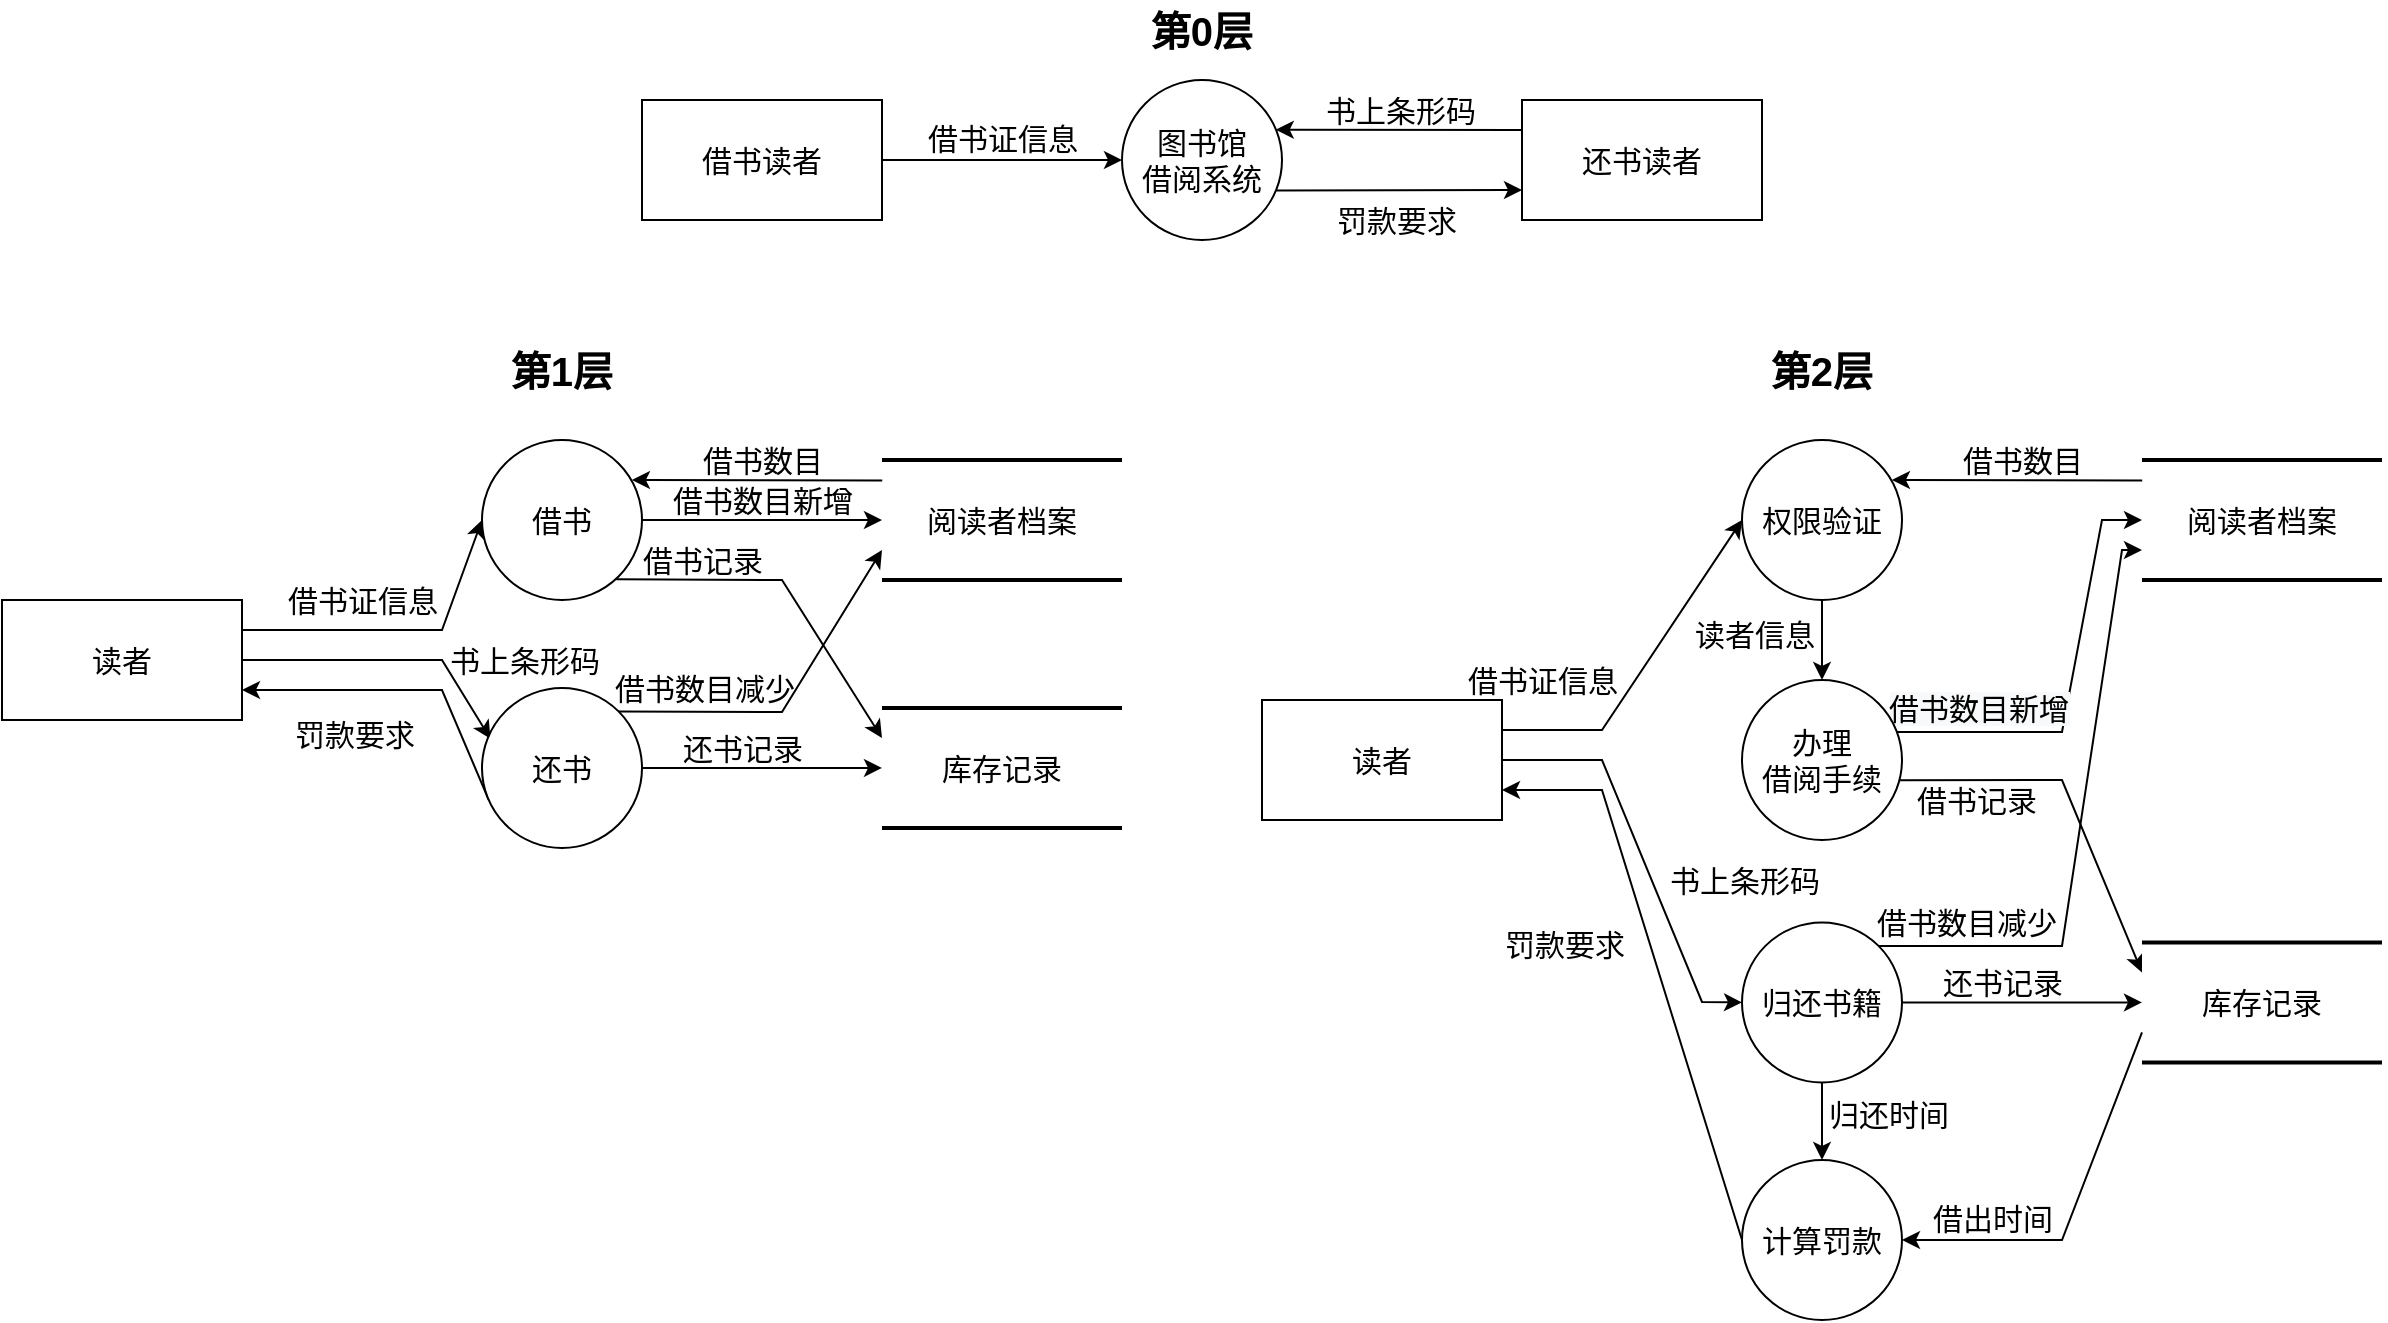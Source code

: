 <mxfile version="16.5.6" type="device"><diagram id="EHgHjE2pTn4GuwILcVln" name="第 1 页"><mxGraphModel dx="2012" dy="655" grid="1" gridSize="10" guides="1" tooltips="1" connect="1" arrows="1" fold="1" page="1" pageScale="1" pageWidth="827" pageHeight="1169" math="0" shadow="0"><root><mxCell id="0"/><mxCell id="1" parent="0"/><mxCell id="_aEw8khCaF9YK1pMuQqq-6" style="rounded=0;orthogonalLoop=1;jettySize=auto;html=1;exitX=1;exitY=0.25;exitDx=0;exitDy=0;entryX=0;entryY=0.5;entryDx=0;entryDy=0;fontSize=15;" parent="1" source="_aEw8khCaF9YK1pMuQqq-1" target="_aEw8khCaF9YK1pMuQqq-3" edge="1"><mxGeometry relative="1" as="geometry"><Array as="points"><mxPoint x="20" y="345"/></Array></mxGeometry></mxCell><mxCell id="_aEw8khCaF9YK1pMuQqq-8" value="借书证信息" style="edgeLabel;html=1;align=center;verticalAlign=middle;resizable=0;points=[];fontSize=15;labelBackgroundColor=none;" parent="_aEw8khCaF9YK1pMuQqq-6" vertex="1" connectable="0"><mxGeometry x="-0.13" y="1" relative="1" as="geometry"><mxPoint x="-9" y="-14" as="offset"/></mxGeometry></mxCell><mxCell id="KHql2UkQKcCQiTMLI36T-6" value="借书证信息" style="edgeLabel;html=1;align=center;verticalAlign=middle;resizable=0;points=[];fontSize=15;labelBackgroundColor=none;" vertex="1" connectable="0" parent="_aEw8khCaF9YK1pMuQqq-6"><mxGeometry x="-0.13" y="1" relative="1" as="geometry"><mxPoint x="581" y="26" as="offset"/></mxGeometry></mxCell><mxCell id="_aEw8khCaF9YK1pMuQqq-1" value="读者" style="rounded=0;whiteSpace=wrap;html=1;fontSize=15;" parent="1" vertex="1"><mxGeometry x="-200" y="330" width="120" height="60" as="geometry"/></mxCell><mxCell id="_aEw8khCaF9YK1pMuQqq-36" style="edgeStyle=none;rounded=0;orthogonalLoop=1;jettySize=auto;html=1;exitX=1;exitY=0.5;exitDx=0;exitDy=0;entryX=0.053;entryY=0.318;entryDx=0;entryDy=0;labelBackgroundColor=none;fontSize=15;strokeColor=#000000;strokeWidth=1;entryPerimeter=0;" parent="1" source="_aEw8khCaF9YK1pMuQqq-1" target="_aEw8khCaF9YK1pMuQqq-25" edge="1"><mxGeometry relative="1" as="geometry"><Array as="points"><mxPoint x="20" y="360"/></Array></mxGeometry></mxCell><mxCell id="_aEw8khCaF9YK1pMuQqq-37" value="书上条形码" style="edgeLabel;html=1;align=center;verticalAlign=middle;resizable=0;points=[];fontSize=15;labelBackgroundColor=none;" parent="_aEw8khCaF9YK1pMuQqq-36" vertex="1" connectable="0"><mxGeometry x="-0.271" y="1" relative="1" as="geometry"><mxPoint x="87" y="1" as="offset"/></mxGeometry></mxCell><mxCell id="KHql2UkQKcCQiTMLI36T-10" value="书上条形码" style="edgeLabel;html=1;align=center;verticalAlign=middle;resizable=0;points=[];fontSize=15;labelBackgroundColor=none;" vertex="1" connectable="0" parent="_aEw8khCaF9YK1pMuQqq-36"><mxGeometry x="-0.271" y="1" relative="1" as="geometry"><mxPoint x="697" y="111" as="offset"/></mxGeometry></mxCell><mxCell id="_aEw8khCaF9YK1pMuQqq-24" value="借书数目新增" style="edgeStyle=none;rounded=0;orthogonalLoop=1;jettySize=auto;html=1;exitX=1;exitY=0.5;exitDx=0;exitDy=0;entryX=0;entryY=0.5;entryDx=0;entryDy=0;fontSize=15;strokeColor=#000000;strokeWidth=1;labelBackgroundColor=none;" parent="1" source="_aEw8khCaF9YK1pMuQqq-3" target="_aEw8khCaF9YK1pMuQqq-13" edge="1"><mxGeometry y="10" relative="1" as="geometry"><mxPoint as="offset"/></mxGeometry></mxCell><mxCell id="_aEw8khCaF9YK1pMuQqq-30" style="edgeStyle=none;rounded=0;orthogonalLoop=1;jettySize=auto;html=1;exitX=0.839;exitY=0.87;exitDx=0;exitDy=0;entryX=0;entryY=0.25;entryDx=0;entryDy=0;labelBackgroundColor=none;fontSize=15;strokeColor=#000000;strokeWidth=1;exitPerimeter=0;" parent="1" source="_aEw8khCaF9YK1pMuQqq-3" target="_aEw8khCaF9YK1pMuQqq-27" edge="1"><mxGeometry relative="1" as="geometry"><Array as="points"><mxPoint x="190" y="320"/></Array></mxGeometry></mxCell><mxCell id="_aEw8khCaF9YK1pMuQqq-31" value="借书记录" style="edgeLabel;html=1;align=center;verticalAlign=middle;resizable=0;points=[];fontSize=15;labelBackgroundColor=none;" parent="_aEw8khCaF9YK1pMuQqq-30" vertex="1" connectable="0"><mxGeometry x="-0.179" y="2" relative="1" as="geometry"><mxPoint x="-30" y="-8" as="offset"/></mxGeometry></mxCell><mxCell id="_aEw8khCaF9YK1pMuQqq-3" value="借书" style="ellipse;whiteSpace=wrap;html=1;aspect=fixed;fontSize=15;" parent="1" vertex="1"><mxGeometry x="40" y="250" width="80" height="80" as="geometry"/></mxCell><mxCell id="_aEw8khCaF9YK1pMuQqq-18" value="" style="group" parent="1" vertex="1" connectable="0"><mxGeometry x="240" y="260" width="120" height="60" as="geometry"/></mxCell><mxCell id="_aEw8khCaF9YK1pMuQqq-13" value="阅读者档案" style="rounded=0;whiteSpace=wrap;html=1;fontSize=15;strokeWidth=1;strokeColor=none;" parent="_aEw8khCaF9YK1pMuQqq-18" vertex="1"><mxGeometry width="120" height="60" as="geometry"/></mxCell><mxCell id="_aEw8khCaF9YK1pMuQqq-16" value="" style="endArrow=none;html=1;rounded=0;fontSize=15;strokeColor=#000000;strokeWidth=2;exitX=0;exitY=1;exitDx=0;exitDy=0;entryX=1;entryY=1;entryDx=0;entryDy=0;" parent="_aEw8khCaF9YK1pMuQqq-18" source="_aEw8khCaF9YK1pMuQqq-13" target="_aEw8khCaF9YK1pMuQqq-13" edge="1"><mxGeometry width="50" height="50" relative="1" as="geometry"><mxPoint x="30" y="50" as="sourcePoint"/><mxPoint x="80" as="targetPoint"/></mxGeometry></mxCell><mxCell id="_aEw8khCaF9YK1pMuQqq-17" value="" style="endArrow=none;html=1;rounded=0;fontSize=15;strokeColor=#000000;strokeWidth=2;exitX=0;exitY=0;exitDx=0;exitDy=0;entryX=1;entryY=0;entryDx=0;entryDy=0;" parent="_aEw8khCaF9YK1pMuQqq-18" source="_aEw8khCaF9YK1pMuQqq-13" target="_aEw8khCaF9YK1pMuQqq-13" edge="1"><mxGeometry width="50" height="50" relative="1" as="geometry"><mxPoint y="-0.33" as="sourcePoint"/><mxPoint x="110" y="-40" as="targetPoint"/></mxGeometry></mxCell><mxCell id="_aEw8khCaF9YK1pMuQqq-23" value="借书数目" style="edgeStyle=none;rounded=0;orthogonalLoop=1;jettySize=auto;html=1;exitX=0.001;exitY=0.17;exitDx=0;exitDy=0;fontSize=15;strokeColor=#000000;strokeWidth=1;labelBackgroundColor=none;exitPerimeter=0;entryX=0.937;entryY=0.25;entryDx=0;entryDy=0;entryPerimeter=0;" parent="1" source="_aEw8khCaF9YK1pMuQqq-13" target="_aEw8khCaF9YK1pMuQqq-3" edge="1"><mxGeometry x="-0.039" y="-10" relative="1" as="geometry"><mxPoint x="130" y="270" as="targetPoint"/><mxPoint as="offset"/></mxGeometry></mxCell><mxCell id="_aEw8khCaF9YK1pMuQqq-32" value="还书记录" style="edgeStyle=none;rounded=0;orthogonalLoop=1;jettySize=auto;html=1;exitX=1;exitY=0.5;exitDx=0;exitDy=0;entryX=0;entryY=0.5;entryDx=0;entryDy=0;labelBackgroundColor=none;fontSize=15;strokeColor=#000000;strokeWidth=1;" parent="1" source="_aEw8khCaF9YK1pMuQqq-25" target="_aEw8khCaF9YK1pMuQqq-27" edge="1"><mxGeometry x="-0.167" y="10" relative="1" as="geometry"><mxPoint as="offset"/></mxGeometry></mxCell><mxCell id="_aEw8khCaF9YK1pMuQqq-33" style="edgeStyle=none;rounded=0;orthogonalLoop=1;jettySize=auto;html=1;exitX=1;exitY=0;exitDx=0;exitDy=0;entryX=0;entryY=0.75;entryDx=0;entryDy=0;labelBackgroundColor=none;fontSize=15;strokeColor=#000000;strokeWidth=1;" parent="1" source="_aEw8khCaF9YK1pMuQqq-25" target="_aEw8khCaF9YK1pMuQqq-13" edge="1"><mxGeometry relative="1" as="geometry"><Array as="points"><mxPoint x="190" y="386"/></Array></mxGeometry></mxCell><mxCell id="_aEw8khCaF9YK1pMuQqq-35" value="借书数目减少" style="edgeLabel;html=1;align=center;verticalAlign=middle;resizable=0;points=[];fontSize=15;labelBackgroundColor=none;" parent="_aEw8khCaF9YK1pMuQqq-33" vertex="1" connectable="0"><mxGeometry x="-0.795" y="2" relative="1" as="geometry"><mxPoint x="24" y="-10" as="offset"/></mxGeometry></mxCell><mxCell id="_aEw8khCaF9YK1pMuQqq-38" style="edgeStyle=none;rounded=0;orthogonalLoop=1;jettySize=auto;html=1;exitX=0.042;exitY=0.699;exitDx=0;exitDy=0;entryX=1;entryY=0.75;entryDx=0;entryDy=0;labelBackgroundColor=none;fontSize=15;strokeColor=#000000;strokeWidth=1;exitPerimeter=0;" parent="1" source="_aEw8khCaF9YK1pMuQqq-25" target="_aEw8khCaF9YK1pMuQqq-1" edge="1"><mxGeometry relative="1" as="geometry"><Array as="points"><mxPoint x="20" y="375"/></Array></mxGeometry></mxCell><mxCell id="_aEw8khCaF9YK1pMuQqq-39" value="罚款要求" style="edgeLabel;html=1;align=center;verticalAlign=middle;resizable=0;points=[];fontSize=15;labelBackgroundColor=none;" parent="_aEw8khCaF9YK1pMuQqq-38" vertex="1" connectable="0"><mxGeometry x="0.15" relative="1" as="geometry"><mxPoint x="-12" y="22" as="offset"/></mxGeometry></mxCell><mxCell id="_aEw8khCaF9YK1pMuQqq-25" value="还书" style="ellipse;whiteSpace=wrap;html=1;aspect=fixed;fontSize=15;" parent="1" vertex="1"><mxGeometry x="40" y="373.99" width="80" height="80" as="geometry"/></mxCell><mxCell id="_aEw8khCaF9YK1pMuQqq-26" value="" style="group" parent="1" vertex="1" connectable="0"><mxGeometry x="240" y="383.99" width="120" height="60" as="geometry"/></mxCell><mxCell id="_aEw8khCaF9YK1pMuQqq-27" value="库存记录" style="rounded=0;whiteSpace=wrap;html=1;fontSize=15;strokeWidth=1;strokeColor=none;" parent="_aEw8khCaF9YK1pMuQqq-26" vertex="1"><mxGeometry width="120" height="60" as="geometry"/></mxCell><mxCell id="_aEw8khCaF9YK1pMuQqq-28" value="" style="endArrow=none;html=1;rounded=0;fontSize=15;strokeColor=#000000;strokeWidth=2;exitX=0;exitY=1;exitDx=0;exitDy=0;entryX=1;entryY=1;entryDx=0;entryDy=0;" parent="_aEw8khCaF9YK1pMuQqq-26" source="_aEw8khCaF9YK1pMuQqq-27" target="_aEw8khCaF9YK1pMuQqq-27" edge="1"><mxGeometry width="50" height="50" relative="1" as="geometry"><mxPoint x="30" y="50" as="sourcePoint"/><mxPoint x="80" as="targetPoint"/></mxGeometry></mxCell><mxCell id="_aEw8khCaF9YK1pMuQqq-29" value="" style="endArrow=none;html=1;rounded=0;fontSize=15;strokeColor=#000000;strokeWidth=2;exitX=0;exitY=0;exitDx=0;exitDy=0;entryX=1;entryY=0;entryDx=0;entryDy=0;" parent="_aEw8khCaF9YK1pMuQqq-26" source="_aEw8khCaF9YK1pMuQqq-27" target="_aEw8khCaF9YK1pMuQqq-27" edge="1"><mxGeometry width="50" height="50" relative="1" as="geometry"><mxPoint y="-0.33" as="sourcePoint"/><mxPoint x="110" y="-40" as="targetPoint"/></mxGeometry></mxCell><mxCell id="_aEw8khCaF9YK1pMuQqq-41" style="rounded=0;orthogonalLoop=1;jettySize=auto;html=1;exitX=1;exitY=0.5;exitDx=0;exitDy=0;entryX=0;entryY=0.5;entryDx=0;entryDy=0;fontSize=15;" parent="1" source="_aEw8khCaF9YK1pMuQqq-43" target="_aEw8khCaF9YK1pMuQqq-50" edge="1"><mxGeometry relative="1" as="geometry"/></mxCell><mxCell id="_aEw8khCaF9YK1pMuQqq-42" value="借书证信息" style="edgeLabel;html=1;align=center;verticalAlign=middle;resizable=0;points=[];fontSize=15;labelBackgroundColor=none;" parent="_aEw8khCaF9YK1pMuQqq-41" vertex="1" connectable="0"><mxGeometry x="-0.13" y="1" relative="1" as="geometry"><mxPoint x="8" y="-10" as="offset"/></mxGeometry></mxCell><mxCell id="_aEw8khCaF9YK1pMuQqq-43" value="借书读者" style="rounded=0;whiteSpace=wrap;html=1;fontSize=15;" parent="1" vertex="1"><mxGeometry x="120" y="80" width="120" height="60" as="geometry"/></mxCell><mxCell id="_aEw8khCaF9YK1pMuQqq-44" style="edgeStyle=none;rounded=0;orthogonalLoop=1;jettySize=auto;html=1;exitX=0;exitY=0.25;exitDx=0;exitDy=0;entryX=0.961;entryY=0.311;entryDx=0;entryDy=0;labelBackgroundColor=none;fontSize=15;strokeColor=#000000;strokeWidth=1;entryPerimeter=0;" parent="1" source="_aEw8khCaF9YK1pMuQqq-46" target="_aEw8khCaF9YK1pMuQqq-50" edge="1"><mxGeometry relative="1" as="geometry"><mxPoint x="364.24" y="219.43" as="targetPoint"/></mxGeometry></mxCell><mxCell id="_aEw8khCaF9YK1pMuQqq-45" value="书上条形码" style="edgeLabel;html=1;align=center;verticalAlign=middle;resizable=0;points=[];fontSize=15;labelBackgroundColor=none;" parent="_aEw8khCaF9YK1pMuQqq-44" vertex="1" connectable="0"><mxGeometry x="-0.271" y="1" relative="1" as="geometry"><mxPoint x="-16" y="-11" as="offset"/></mxGeometry></mxCell><mxCell id="_aEw8khCaF9YK1pMuQqq-46" value="还书读者" style="rounded=0;whiteSpace=wrap;html=1;fontSize=15;" parent="1" vertex="1"><mxGeometry x="560" y="80.0" width="120" height="60" as="geometry"/></mxCell><mxCell id="_aEw8khCaF9YK1pMuQqq-50" value="图书馆&lt;br&gt;借阅系统" style="ellipse;whiteSpace=wrap;html=1;aspect=fixed;fontSize=15;" parent="1" vertex="1"><mxGeometry x="360" y="70" width="80" height="80" as="geometry"/></mxCell><mxCell id="_aEw8khCaF9YK1pMuQqq-59" style="edgeStyle=none;rounded=0;orthogonalLoop=1;jettySize=auto;html=1;exitX=0.963;exitY=0.69;exitDx=0;exitDy=0;entryX=0;entryY=0.75;entryDx=0;entryDy=0;labelBackgroundColor=none;fontSize=15;strokeColor=#000000;strokeWidth=1;exitPerimeter=0;" parent="1" source="_aEw8khCaF9YK1pMuQqq-50" target="_aEw8khCaF9YK1pMuQqq-46" edge="1"><mxGeometry relative="1" as="geometry"><mxPoint x="363.36" y="249.91" as="sourcePoint"/></mxGeometry></mxCell><mxCell id="_aEw8khCaF9YK1pMuQqq-60" value="罚款要求" style="edgeLabel;html=1;align=center;verticalAlign=middle;resizable=0;points=[];fontSize=15;labelBackgroundColor=none;" parent="_aEw8khCaF9YK1pMuQqq-59" vertex="1" connectable="0"><mxGeometry x="0.15" relative="1" as="geometry"><mxPoint x="-11" y="15" as="offset"/></mxGeometry></mxCell><mxCell id="_aEw8khCaF9YK1pMuQqq-66" value="第0层" style="text;html=1;strokeColor=none;fillColor=none;align=center;verticalAlign=middle;whiteSpace=wrap;rounded=0;labelBackgroundColor=none;fontSize=20;fontStyle=1" parent="1" vertex="1"><mxGeometry x="335" y="30" width="130" height="30" as="geometry"/></mxCell><mxCell id="_aEw8khCaF9YK1pMuQqq-68" value="第1层" style="text;html=1;strokeColor=none;fillColor=none;align=center;verticalAlign=middle;whiteSpace=wrap;rounded=0;labelBackgroundColor=none;fontSize=20;fontStyle=1" parent="1" vertex="1"><mxGeometry x="15" y="200" width="130" height="30" as="geometry"/></mxCell><mxCell id="_aEw8khCaF9YK1pMuQqq-75" value="&#10;&#10;&lt;span style=&quot;color: rgb(0, 0, 0); font-family: helvetica; font-size: 15px; font-style: normal; font-weight: 400; letter-spacing: normal; text-align: center; text-indent: 0px; text-transform: none; word-spacing: 0px; background-color: rgb(248, 249, 250); display: inline; float: none;&quot;&gt;借书数目新增&lt;/span&gt;&#10;&#10;" style="edgeStyle=none;rounded=0;orthogonalLoop=1;jettySize=auto;html=1;exitX=0.963;exitY=0.325;exitDx=0;exitDy=0;entryX=0;entryY=0.5;entryDx=0;entryDy=0;fontSize=15;strokeColor=#000000;strokeWidth=1;labelBackgroundColor=none;exitPerimeter=0;" parent="1" source="_aEw8khCaF9YK1pMuQqq-95" target="_aEw8khCaF9YK1pMuQqq-80" edge="1"><mxGeometry x="-0.611" y="12" relative="1" as="geometry"><mxPoint as="offset"/><Array as="points"><mxPoint x="830" y="396"/><mxPoint x="850" y="290"/></Array></mxGeometry></mxCell><mxCell id="_aEw8khCaF9YK1pMuQqq-76" style="edgeStyle=none;rounded=0;orthogonalLoop=1;jettySize=auto;html=1;exitX=0.982;exitY=0.626;exitDx=0;exitDy=0;entryX=0;entryY=0.25;entryDx=0;entryDy=0;labelBackgroundColor=none;fontSize=15;strokeColor=#000000;strokeWidth=1;exitPerimeter=0;" parent="1" source="_aEw8khCaF9YK1pMuQqq-95" target="_aEw8khCaF9YK1pMuQqq-91" edge="1"><mxGeometry relative="1" as="geometry"><Array as="points"><mxPoint x="830" y="420"/></Array></mxGeometry></mxCell><mxCell id="_aEw8khCaF9YK1pMuQqq-77" value="借书记录" style="edgeLabel;html=1;align=center;verticalAlign=middle;resizable=0;points=[];fontSize=15;labelBackgroundColor=none;" parent="_aEw8khCaF9YK1pMuQqq-76" vertex="1" connectable="0"><mxGeometry x="-0.179" y="2" relative="1" as="geometry"><mxPoint x="-38" y="12" as="offset"/></mxGeometry></mxCell><mxCell id="_aEw8khCaF9YK1pMuQqq-96" style="edgeStyle=none;rounded=0;orthogonalLoop=1;jettySize=auto;html=1;exitX=0.5;exitY=1;exitDx=0;exitDy=0;entryX=0.5;entryY=0;entryDx=0;entryDy=0;labelBackgroundColor=none;fontSize=20;strokeColor=#000000;strokeWidth=1;" parent="1" source="_aEw8khCaF9YK1pMuQqq-78" target="_aEw8khCaF9YK1pMuQqq-95" edge="1"><mxGeometry relative="1" as="geometry"/></mxCell><mxCell id="_aEw8khCaF9YK1pMuQqq-97" value="读者信息" style="edgeLabel;html=1;align=center;verticalAlign=middle;resizable=0;points=[];fontSize=15;" parent="_aEw8khCaF9YK1pMuQqq-96" vertex="1" connectable="0"><mxGeometry x="-0.507" relative="1" as="geometry"><mxPoint x="-34" y="7" as="offset"/></mxGeometry></mxCell><mxCell id="_aEw8khCaF9YK1pMuQqq-78" value="权限验证" style="ellipse;whiteSpace=wrap;html=1;aspect=fixed;fontSize=15;" parent="1" vertex="1"><mxGeometry x="670" y="250" width="80" height="80" as="geometry"/></mxCell><mxCell id="_aEw8khCaF9YK1pMuQqq-79" value="" style="group" parent="1" vertex="1" connectable="0"><mxGeometry x="870" y="260" width="120" height="60" as="geometry"/></mxCell><mxCell id="_aEw8khCaF9YK1pMuQqq-80" value="阅读者档案" style="rounded=0;whiteSpace=wrap;html=1;fontSize=15;strokeWidth=1;strokeColor=none;" parent="_aEw8khCaF9YK1pMuQqq-79" vertex="1"><mxGeometry width="120" height="60" as="geometry"/></mxCell><mxCell id="_aEw8khCaF9YK1pMuQqq-81" value="" style="endArrow=none;html=1;rounded=0;fontSize=15;strokeColor=#000000;strokeWidth=2;exitX=0;exitY=1;exitDx=0;exitDy=0;entryX=1;entryY=1;entryDx=0;entryDy=0;" parent="_aEw8khCaF9YK1pMuQqq-79" source="_aEw8khCaF9YK1pMuQqq-80" target="_aEw8khCaF9YK1pMuQqq-80" edge="1"><mxGeometry width="50" height="50" relative="1" as="geometry"><mxPoint x="30" y="50" as="sourcePoint"/><mxPoint x="80" as="targetPoint"/></mxGeometry></mxCell><mxCell id="_aEw8khCaF9YK1pMuQqq-82" value="" style="endArrow=none;html=1;rounded=0;fontSize=15;strokeColor=#000000;strokeWidth=2;exitX=0;exitY=0;exitDx=0;exitDy=0;entryX=1;entryY=0;entryDx=0;entryDy=0;" parent="_aEw8khCaF9YK1pMuQqq-79" source="_aEw8khCaF9YK1pMuQqq-80" target="_aEw8khCaF9YK1pMuQqq-80" edge="1"><mxGeometry width="50" height="50" relative="1" as="geometry"><mxPoint y="-0.33" as="sourcePoint"/><mxPoint x="110" y="-40" as="targetPoint"/></mxGeometry></mxCell><mxCell id="_aEw8khCaF9YK1pMuQqq-83" value="借书数目" style="edgeStyle=none;rounded=0;orthogonalLoop=1;jettySize=auto;html=1;exitX=0.001;exitY=0.17;exitDx=0;exitDy=0;fontSize=15;strokeColor=#000000;strokeWidth=1;labelBackgroundColor=none;exitPerimeter=0;entryX=0.937;entryY=0.25;entryDx=0;entryDy=0;entryPerimeter=0;" parent="1" source="_aEw8khCaF9YK1pMuQqq-80" target="_aEw8khCaF9YK1pMuQqq-78" edge="1"><mxGeometry x="-0.039" y="-10" relative="1" as="geometry"><mxPoint x="760" y="270" as="targetPoint"/><mxPoint as="offset"/></mxGeometry></mxCell><mxCell id="_aEw8khCaF9YK1pMuQqq-84" value="还书记录" style="edgeStyle=none;rounded=0;orthogonalLoop=1;jettySize=auto;html=1;exitX=1;exitY=0.5;exitDx=0;exitDy=0;entryX=0;entryY=0.5;entryDx=0;entryDy=0;labelBackgroundColor=none;fontSize=15;strokeColor=#000000;strokeWidth=1;" parent="1" source="_aEw8khCaF9YK1pMuQqq-89" target="_aEw8khCaF9YK1pMuQqq-91" edge="1"><mxGeometry x="-0.167" y="10" relative="1" as="geometry"><mxPoint as="offset"/></mxGeometry></mxCell><mxCell id="_aEw8khCaF9YK1pMuQqq-85" style="edgeStyle=none;rounded=0;orthogonalLoop=1;jettySize=auto;html=1;exitX=1;exitY=0;exitDx=0;exitDy=0;entryX=0;entryY=0.75;entryDx=0;entryDy=0;labelBackgroundColor=none;fontSize=15;strokeColor=#000000;strokeWidth=1;" parent="1" source="_aEw8khCaF9YK1pMuQqq-89" target="_aEw8khCaF9YK1pMuQqq-80" edge="1"><mxGeometry relative="1" as="geometry"><Array as="points"><mxPoint x="830" y="503"/><mxPoint x="860" y="305"/></Array></mxGeometry></mxCell><mxCell id="_aEw8khCaF9YK1pMuQqq-86" value="借书数目减少" style="edgeLabel;html=1;align=center;verticalAlign=middle;resizable=0;points=[];fontSize=15;labelBackgroundColor=none;" parent="_aEw8khCaF9YK1pMuQqq-85" vertex="1" connectable="0"><mxGeometry x="-0.795" y="2" relative="1" as="geometry"><mxPoint x="12" y="-10" as="offset"/></mxGeometry></mxCell><mxCell id="_aEw8khCaF9YK1pMuQqq-87" style="edgeStyle=none;rounded=0;orthogonalLoop=1;jettySize=auto;html=1;exitX=0;exitY=0.5;exitDx=0;exitDy=0;entryX=1;entryY=0.75;entryDx=0;entryDy=0;labelBackgroundColor=none;fontSize=15;strokeColor=#000000;strokeWidth=1;" parent="1" source="_aEw8khCaF9YK1pMuQqq-99" target="KHql2UkQKcCQiTMLI36T-3" edge="1"><mxGeometry relative="1" as="geometry"><Array as="points"><mxPoint x="600" y="425"/></Array><mxPoint x="550" y="546.23" as="targetPoint"/></mxGeometry></mxCell><mxCell id="_aEw8khCaF9YK1pMuQqq-88" value="罚款要求" style="edgeLabel;html=1;align=center;verticalAlign=middle;resizable=0;points=[];fontSize=15;labelBackgroundColor=none;" parent="_aEw8khCaF9YK1pMuQqq-87" vertex="1" connectable="0"><mxGeometry x="0.15" relative="1" as="geometry"><mxPoint x="-41" y="8" as="offset"/></mxGeometry></mxCell><mxCell id="_aEw8khCaF9YK1pMuQqq-100" style="edgeStyle=none;rounded=0;orthogonalLoop=1;jettySize=auto;html=1;exitX=0.5;exitY=1;exitDx=0;exitDy=0;entryX=0.5;entryY=0;entryDx=0;entryDy=0;labelBackgroundColor=none;fontSize=11;strokeColor=#000000;strokeWidth=1;" parent="1" source="_aEw8khCaF9YK1pMuQqq-89" target="_aEw8khCaF9YK1pMuQqq-99" edge="1"><mxGeometry relative="1" as="geometry"/></mxCell><mxCell id="_aEw8khCaF9YK1pMuQqq-101" value="归还时间" style="edgeLabel;html=1;align=center;verticalAlign=middle;resizable=0;points=[];fontSize=15;" parent="_aEw8khCaF9YK1pMuQqq-100" vertex="1" connectable="0"><mxGeometry x="-0.353" y="-2" relative="1" as="geometry"><mxPoint x="35" y="3" as="offset"/></mxGeometry></mxCell><mxCell id="_aEw8khCaF9YK1pMuQqq-89" value="归还书籍" style="ellipse;whiteSpace=wrap;html=1;aspect=fixed;fontSize=15;" parent="1" vertex="1"><mxGeometry x="670" y="491.23" width="80" height="80" as="geometry"/></mxCell><mxCell id="_aEw8khCaF9YK1pMuQqq-90" value="" style="group" parent="1" vertex="1" connectable="0"><mxGeometry x="870" y="501.23" width="120" height="60" as="geometry"/></mxCell><mxCell id="_aEw8khCaF9YK1pMuQqq-91" value="库存记录" style="rounded=0;whiteSpace=wrap;html=1;fontSize=15;strokeWidth=1;strokeColor=none;" parent="_aEw8khCaF9YK1pMuQqq-90" vertex="1"><mxGeometry width="120" height="60" as="geometry"/></mxCell><mxCell id="_aEw8khCaF9YK1pMuQqq-92" value="" style="endArrow=none;html=1;rounded=0;fontSize=15;strokeColor=#000000;strokeWidth=2;exitX=0;exitY=1;exitDx=0;exitDy=0;entryX=1;entryY=1;entryDx=0;entryDy=0;" parent="_aEw8khCaF9YK1pMuQqq-90" source="_aEw8khCaF9YK1pMuQqq-91" target="_aEw8khCaF9YK1pMuQqq-91" edge="1"><mxGeometry width="50" height="50" relative="1" as="geometry"><mxPoint x="30" y="50" as="sourcePoint"/><mxPoint x="80" as="targetPoint"/></mxGeometry></mxCell><mxCell id="_aEw8khCaF9YK1pMuQqq-93" value="" style="endArrow=none;html=1;rounded=0;fontSize=15;strokeColor=#000000;strokeWidth=2;exitX=0;exitY=0;exitDx=0;exitDy=0;entryX=1;entryY=0;entryDx=0;entryDy=0;" parent="_aEw8khCaF9YK1pMuQqq-90" source="_aEw8khCaF9YK1pMuQqq-91" target="_aEw8khCaF9YK1pMuQqq-91" edge="1"><mxGeometry width="50" height="50" relative="1" as="geometry"><mxPoint y="-0.33" as="sourcePoint"/><mxPoint x="110" y="-40" as="targetPoint"/></mxGeometry></mxCell><mxCell id="_aEw8khCaF9YK1pMuQqq-94" value="第2层" style="text;html=1;strokeColor=none;fillColor=none;align=center;verticalAlign=middle;whiteSpace=wrap;rounded=0;labelBackgroundColor=none;fontSize=20;fontStyle=1" parent="1" vertex="1"><mxGeometry x="645" y="200" width="130" height="30" as="geometry"/></mxCell><mxCell id="_aEw8khCaF9YK1pMuQqq-95" value="办理&lt;br&gt;借阅手续" style="ellipse;whiteSpace=wrap;html=1;aspect=fixed;fontSize=15;" parent="1" vertex="1"><mxGeometry x="670" y="370" width="80" height="80" as="geometry"/></mxCell><mxCell id="_aEw8khCaF9YK1pMuQqq-99" value="计算罚款" style="ellipse;whiteSpace=wrap;html=1;aspect=fixed;fontSize=15;" parent="1" vertex="1"><mxGeometry x="670" y="610" width="80" height="80" as="geometry"/></mxCell><mxCell id="_aEw8khCaF9YK1pMuQqq-102" style="edgeStyle=none;rounded=0;orthogonalLoop=1;jettySize=auto;html=1;exitX=0;exitY=0.75;exitDx=0;exitDy=0;entryX=1;entryY=0.5;entryDx=0;entryDy=0;labelBackgroundColor=none;fontSize=15;strokeColor=#000000;strokeWidth=1;" parent="1" source="_aEw8khCaF9YK1pMuQqq-91" target="_aEw8khCaF9YK1pMuQqq-99" edge="1"><mxGeometry relative="1" as="geometry"><Array as="points"><mxPoint x="830" y="650"/></Array></mxGeometry></mxCell><mxCell id="_aEw8khCaF9YK1pMuQqq-103" value="借出时间" style="edgeLabel;html=1;align=center;verticalAlign=middle;resizable=0;points=[];fontSize=15;labelBackgroundColor=none;" parent="_aEw8khCaF9YK1pMuQqq-102" vertex="1" connectable="0"><mxGeometry x="0.697" y="-3" relative="1" as="geometry"><mxPoint x="16" y="-8" as="offset"/></mxGeometry></mxCell><mxCell id="KHql2UkQKcCQiTMLI36T-5" style="rounded=0;orthogonalLoop=1;jettySize=auto;html=1;exitX=1;exitY=0.25;exitDx=0;exitDy=0;entryX=0;entryY=0.5;entryDx=0;entryDy=0;" edge="1" parent="1" source="KHql2UkQKcCQiTMLI36T-3" target="_aEw8khCaF9YK1pMuQqq-78"><mxGeometry relative="1" as="geometry"><Array as="points"><mxPoint x="600" y="395"/></Array></mxGeometry></mxCell><mxCell id="KHql2UkQKcCQiTMLI36T-7" style="edgeStyle=none;rounded=0;orthogonalLoop=1;jettySize=auto;html=1;" edge="1" parent="1" source="KHql2UkQKcCQiTMLI36T-3" target="_aEw8khCaF9YK1pMuQqq-89"><mxGeometry relative="1" as="geometry"><Array as="points"><mxPoint x="600" y="410"/><mxPoint x="650" y="531"/></Array></mxGeometry></mxCell><mxCell id="KHql2UkQKcCQiTMLI36T-3" value="读者" style="rounded=0;whiteSpace=wrap;html=1;fontSize=15;" vertex="1" parent="1"><mxGeometry x="430" y="380" width="120" height="60" as="geometry"/></mxCell></root></mxGraphModel></diagram></mxfile>
